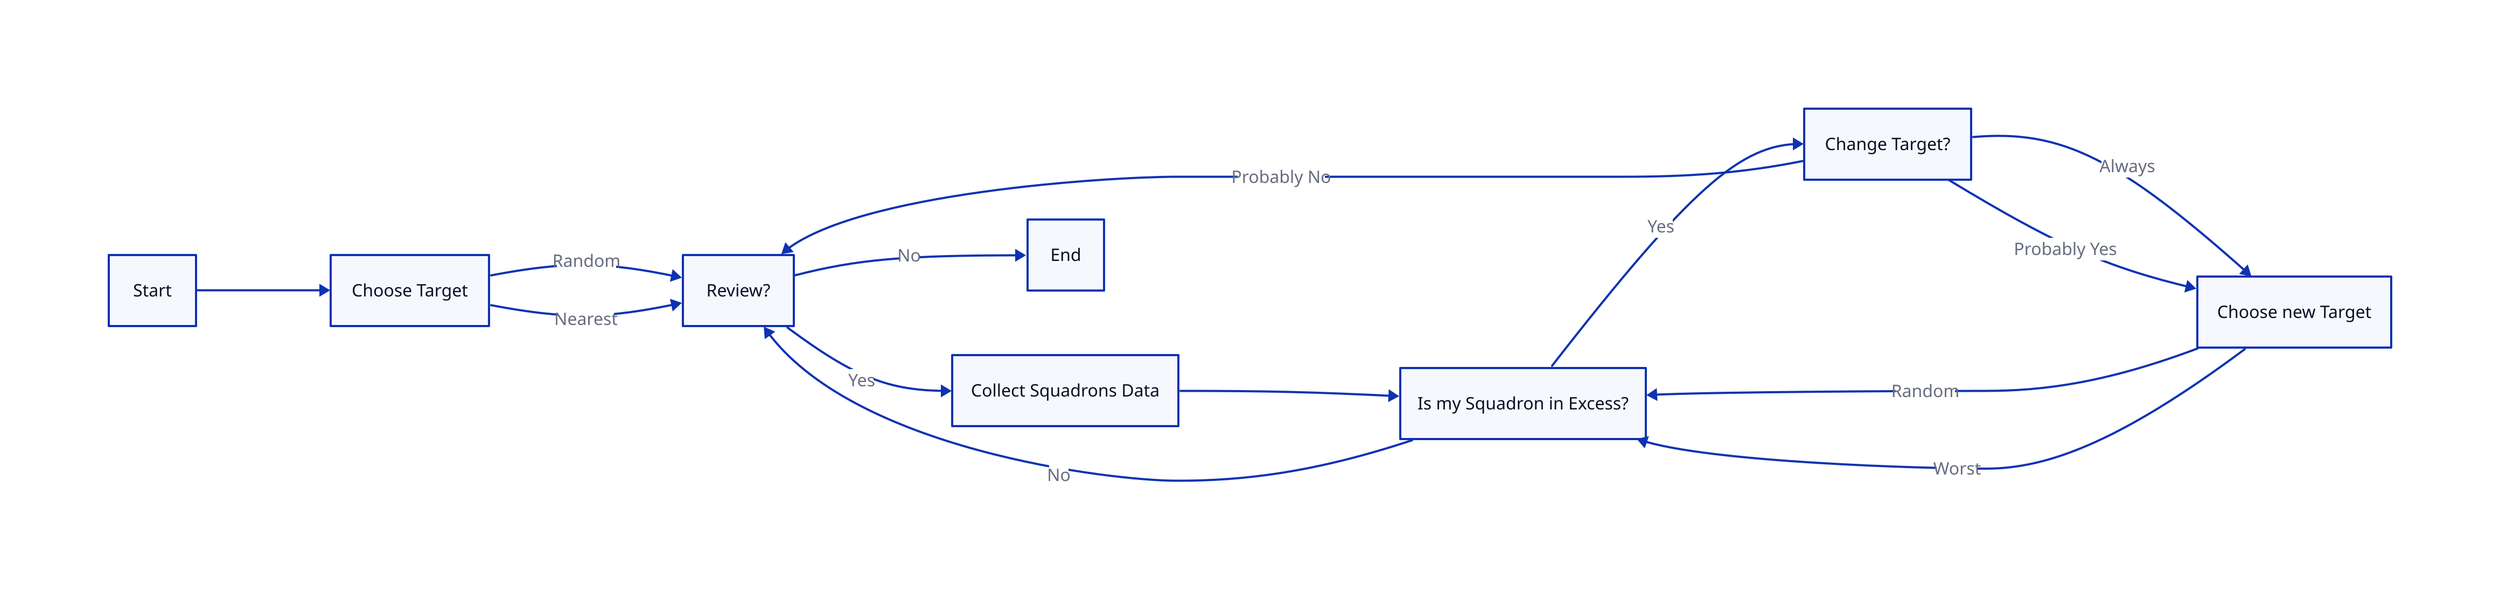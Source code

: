 direction: right

P_0: Start
P_1: Choose Target
P_2: Review?
P_3: Collect Squadrons Data
P_4: Is my Squadron in Excess?
P_5: Change Target?
P_6: Choose new Target
P_N: End

P_0 -> P_1
P_1 -> P_2: Random
P_1 -> P_2: Nearest

P_2 -> P_3: Yes
P_3 -> P_4

P_4 -> P_5: Yes

P_5 -> P_6: Always
P_5 -> P_6: Probably Yes
P_5 -> P_2: Probably No

P_6 -> P_4: Random
P_6 -> P_4: Worst

P_4 -> P_2: No
P_2 -> P_N: No
